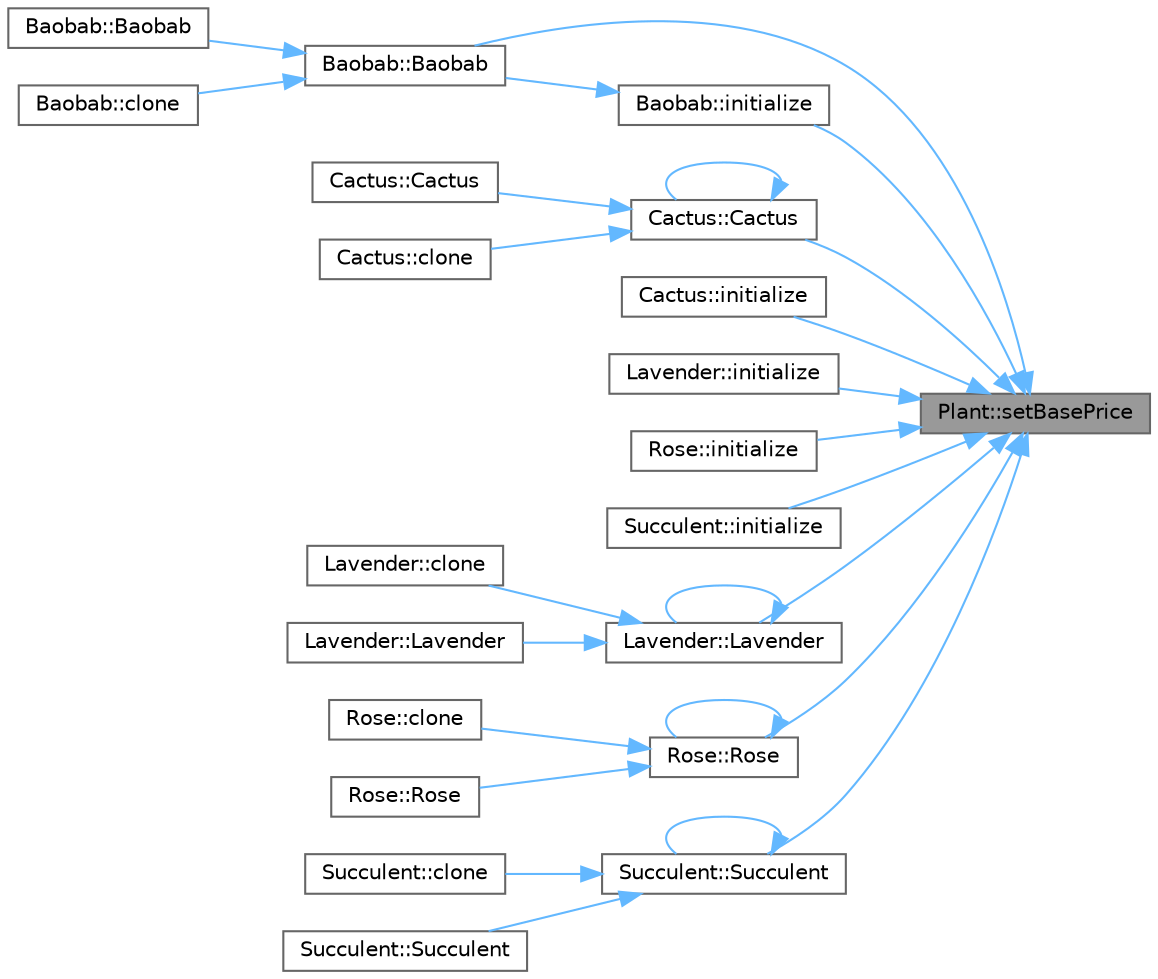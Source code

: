 digraph "Plant::setBasePrice"
{
 // INTERACTIVE_SVG=YES
 // LATEX_PDF_SIZE
  bgcolor="transparent";
  edge [fontname=Helvetica,fontsize=10,labelfontname=Helvetica,labelfontsize=10];
  node [fontname=Helvetica,fontsize=10,shape=box,height=0.2,width=0.4];
  rankdir="RL";
  Node1 [id="Node000001",label="Plant::setBasePrice",height=0.2,width=0.4,color="gray40", fillcolor="grey60", style="filled", fontcolor="black",tooltip=" "];
  Node1 -> Node2 [id="edge1_Node000001_Node000002",dir="back",color="steelblue1",style="solid",tooltip=" "];
  Node2 [id="Node000002",label="Baobab::Baobab",height=0.2,width=0.4,color="grey40", fillcolor="white", style="filled",URL="$class_baobab.html#ae32ebd2a188cb2800c39ea3a2561503b",tooltip="Default constructor."];
  Node2 -> Node3 [id="edge2_Node000002_Node000003",dir="back",color="steelblue1",style="solid",tooltip=" "];
  Node3 [id="Node000003",label="Baobab::Baobab",height=0.2,width=0.4,color="grey40", fillcolor="white", style="filled",URL="$class_baobab.html#a379a85e2e1b35875fc1518ed0ece370e",tooltip=" "];
  Node2 -> Node4 [id="edge3_Node000002_Node000004",dir="back",color="steelblue1",style="solid",tooltip=" "];
  Node4 [id="Node000004",label="Baobab::clone",height=0.2,width=0.4,color="grey40", fillcolor="white", style="filled",URL="$class_baobab.html#a3eefc8a447930fbcbe4fbbe0895a8452",tooltip="Pure virtual clone method for Prototype pattern."];
  Node1 -> Node5 [id="edge4_Node000001_Node000005",dir="back",color="steelblue1",style="solid",tooltip=" "];
  Node5 [id="Node000005",label="Cactus::Cactus",height=0.2,width=0.4,color="grey40", fillcolor="white", style="filled",URL="$class_cactus.html#a7af2b09f8e3efd82ee3d5dc1b5ad24d7",tooltip="Default constructor."];
  Node5 -> Node5 [id="edge5_Node000005_Node000005",dir="back",color="steelblue1",style="solid",tooltip=" "];
  Node5 -> Node6 [id="edge6_Node000005_Node000006",dir="back",color="steelblue1",style="solid",tooltip=" "];
  Node6 [id="Node000006",label="Cactus::Cactus",height=0.2,width=0.4,color="grey40", fillcolor="white", style="filled",URL="$class_cactus.html#a84c5587103f82ad5d404909036fbf635",tooltip="Copy constructor."];
  Node5 -> Node7 [id="edge7_Node000005_Node000007",dir="back",color="steelblue1",style="solid",tooltip=" "];
  Node7 [id="Node000007",label="Cactus::clone",height=0.2,width=0.4,color="grey40", fillcolor="white", style="filled",URL="$class_cactus.html#a02ee105ae31896dd7d259851bb09d5e8",tooltip="Clone method for Prototype pattern."];
  Node1 -> Node8 [id="edge8_Node000001_Node000008",dir="back",color="steelblue1",style="solid",tooltip=" "];
  Node8 [id="Node000008",label="Baobab::initialize",height=0.2,width=0.4,color="grey40", fillcolor="white", style="filled",URL="$class_baobab.html#a90d795952136301975161a76a87302cb",tooltip="Initialize plant-specific values."];
  Node8 -> Node2 [id="edge9_Node000008_Node000002",dir="back",color="steelblue1",style="solid",tooltip=" "];
  Node1 -> Node9 [id="edge10_Node000001_Node000009",dir="back",color="steelblue1",style="solid",tooltip=" "];
  Node9 [id="Node000009",label="Cactus::initialize",height=0.2,width=0.4,color="grey40", fillcolor="white", style="filled",URL="$class_cactus.html#ae4cfd8be6b94b4d5e184c1418fa20573",tooltip="Initialize cactus-specific attributes."];
  Node1 -> Node10 [id="edge11_Node000001_Node000010",dir="back",color="steelblue1",style="solid",tooltip=" "];
  Node10 [id="Node000010",label="Lavender::initialize",height=0.2,width=0.4,color="grey40", fillcolor="white", style="filled",URL="$class_lavender.html#ad94ae4804300840b8cd6f8fc4f804196",tooltip="Initialize lavender-specific attributes."];
  Node1 -> Node11 [id="edge12_Node000001_Node000011",dir="back",color="steelblue1",style="solid",tooltip=" "];
  Node11 [id="Node000011",label="Rose::initialize",height=0.2,width=0.4,color="grey40", fillcolor="white", style="filled",URL="$class_rose.html#a56681c9d663472a4d0f600cd29b45049",tooltip="Initialize rose-specific attributes."];
  Node1 -> Node12 [id="edge13_Node000001_Node000012",dir="back",color="steelblue1",style="solid",tooltip=" "];
  Node12 [id="Node000012",label="Succulent::initialize",height=0.2,width=0.4,color="grey40", fillcolor="white", style="filled",URL="$class_succulent.html#a412e02765d1a36f4cc88e4627ed06720",tooltip="Initialize succulent-specific attributes."];
  Node1 -> Node13 [id="edge14_Node000001_Node000013",dir="back",color="steelblue1",style="solid",tooltip=" "];
  Node13 [id="Node000013",label="Lavender::Lavender",height=0.2,width=0.4,color="grey40", fillcolor="white", style="filled",URL="$class_lavender.html#a9659cf180ade86cd09b833a44544f76a",tooltip="Default constructor."];
  Node13 -> Node14 [id="edge15_Node000013_Node000014",dir="back",color="steelblue1",style="solid",tooltip=" "];
  Node14 [id="Node000014",label="Lavender::clone",height=0.2,width=0.4,color="grey40", fillcolor="white", style="filled",URL="$class_lavender.html#a2c454fe0cc49e9950de1bb357c36c314",tooltip="Clone method for Prototype pattern."];
  Node13 -> Node13 [id="edge16_Node000013_Node000013",dir="back",color="steelblue1",style="solid",tooltip=" "];
  Node13 -> Node15 [id="edge17_Node000013_Node000015",dir="back",color="steelblue1",style="solid",tooltip=" "];
  Node15 [id="Node000015",label="Lavender::Lavender",height=0.2,width=0.4,color="grey40", fillcolor="white", style="filled",URL="$class_lavender.html#ae6c06c5bc5283b5ca27d8ce867cd8f22",tooltip="Copy constructor."];
  Node1 -> Node16 [id="edge18_Node000001_Node000016",dir="back",color="steelblue1",style="solid",tooltip=" "];
  Node16 [id="Node000016",label="Rose::Rose",height=0.2,width=0.4,color="grey40", fillcolor="white", style="filled",URL="$class_rose.html#a1f6cc909ea44fbcd7a18b0d917412659",tooltip="Default constructor."];
  Node16 -> Node17 [id="edge19_Node000016_Node000017",dir="back",color="steelblue1",style="solid",tooltip=" "];
  Node17 [id="Node000017",label="Rose::clone",height=0.2,width=0.4,color="grey40", fillcolor="white", style="filled",URL="$class_rose.html#ad2bedb37b3efd2237e5d647c219353be",tooltip="Clone method for Prototype pattern."];
  Node16 -> Node16 [id="edge20_Node000016_Node000016",dir="back",color="steelblue1",style="solid",tooltip=" "];
  Node16 -> Node18 [id="edge21_Node000016_Node000018",dir="back",color="steelblue1",style="solid",tooltip=" "];
  Node18 [id="Node000018",label="Rose::Rose",height=0.2,width=0.4,color="grey40", fillcolor="white", style="filled",URL="$class_rose.html#a6f575ef57961c297b56b5f4cb48e8031",tooltip="Copy constructor."];
  Node1 -> Node19 [id="edge22_Node000001_Node000019",dir="back",color="steelblue1",style="solid",tooltip=" "];
  Node19 [id="Node000019",label="Succulent::Succulent",height=0.2,width=0.4,color="grey40", fillcolor="white", style="filled",URL="$class_succulent.html#a980f7c3dbd929b410a14d92a58a43cf5",tooltip="Default constructor."];
  Node19 -> Node20 [id="edge23_Node000019_Node000020",dir="back",color="steelblue1",style="solid",tooltip=" "];
  Node20 [id="Node000020",label="Succulent::clone",height=0.2,width=0.4,color="grey40", fillcolor="white", style="filled",URL="$class_succulent.html#aba13790424b3479f9731dff504847ea4",tooltip="Clone method for Prototype pattern."];
  Node19 -> Node19 [id="edge24_Node000019_Node000019",dir="back",color="steelblue1",style="solid",tooltip=" "];
  Node19 -> Node21 [id="edge25_Node000019_Node000021",dir="back",color="steelblue1",style="solid",tooltip=" "];
  Node21 [id="Node000021",label="Succulent::Succulent",height=0.2,width=0.4,color="grey40", fillcolor="white", style="filled",URL="$class_succulent.html#ad2859c118244a28be023a0422e116d35",tooltip="Copy constructor."];
}
